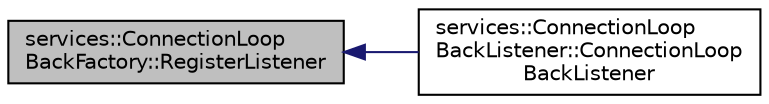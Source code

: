 digraph "services::ConnectionLoopBackFactory::RegisterListener"
{
 // INTERACTIVE_SVG=YES
  edge [fontname="Helvetica",fontsize="10",labelfontname="Helvetica",labelfontsize="10"];
  node [fontname="Helvetica",fontsize="10",shape=record];
  rankdir="LR";
  Node9 [label="services::ConnectionLoop\lBackFactory::RegisterListener",height=0.2,width=0.4,color="black", fillcolor="grey75", style="filled", fontcolor="black"];
  Node9 -> Node10 [dir="back",color="midnightblue",fontsize="10",style="solid",fontname="Helvetica"];
  Node10 [label="services::ConnectionLoop\lBackListener::ConnectionLoop\lBackListener",height=0.2,width=0.4,color="black", fillcolor="white", style="filled",URL="$d9/d99/classservices_1_1_connection_loop_back_listener.html#a285a889d4162de75f571653c23e682ab"];
}
